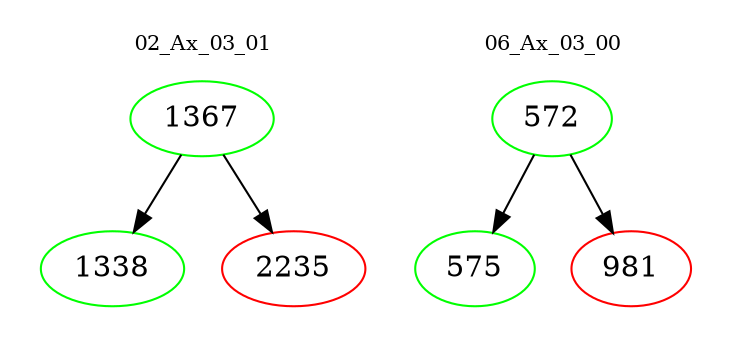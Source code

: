 digraph{
subgraph cluster_0 {
color = white
label = "02_Ax_03_01";
fontsize=10;
T0_1367 [label="1367", color="green"]
T0_1367 -> T0_1338 [color="black"]
T0_1338 [label="1338", color="green"]
T0_1367 -> T0_2235 [color="black"]
T0_2235 [label="2235", color="red"]
}
subgraph cluster_1 {
color = white
label = "06_Ax_03_00";
fontsize=10;
T1_572 [label="572", color="green"]
T1_572 -> T1_575 [color="black"]
T1_575 [label="575", color="green"]
T1_572 -> T1_981 [color="black"]
T1_981 [label="981", color="red"]
}
}
